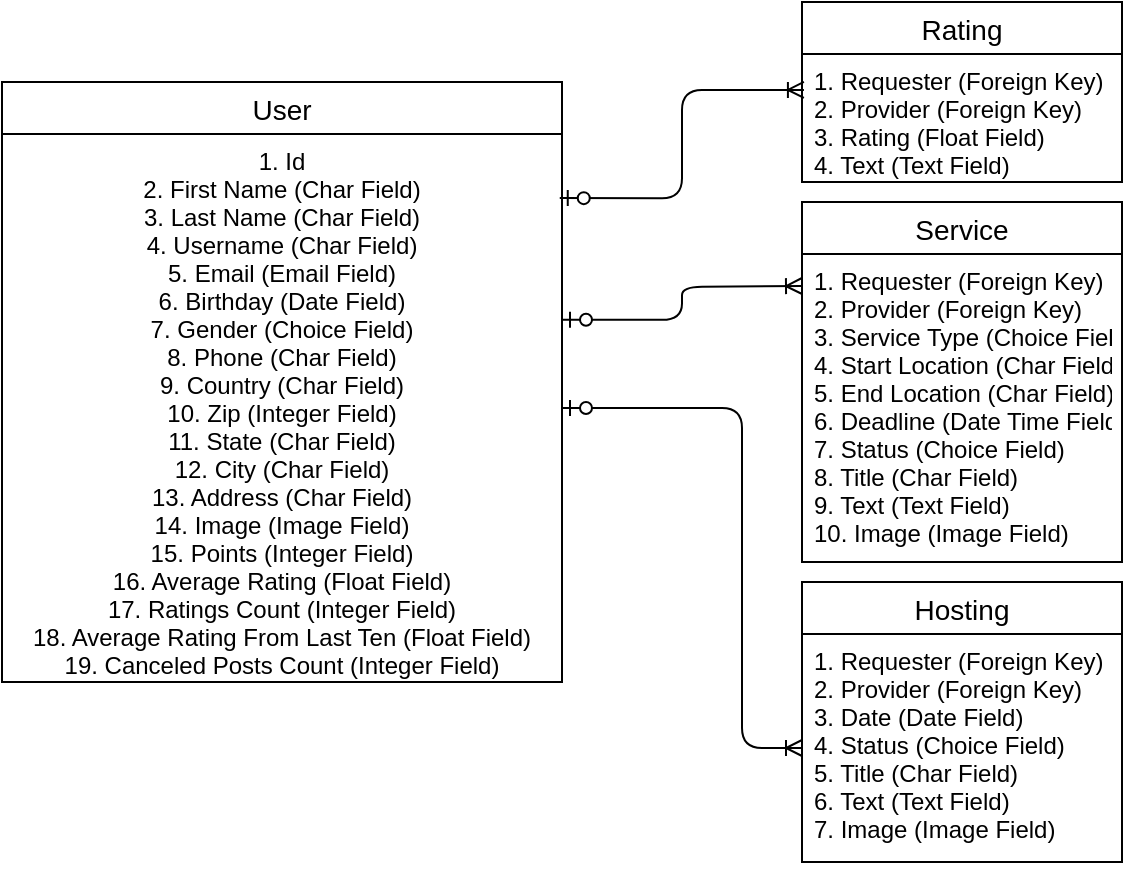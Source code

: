 <mxfile version="13.2.6" type="device"><diagram id="to8vTdsCWcF4y79PIj8x" name="Page-1"><mxGraphModel dx="1022" dy="434" grid="1" gridSize="10" guides="1" tooltips="1" connect="1" arrows="1" fold="1" page="1" pageScale="1" pageWidth="850" pageHeight="1100" math="0" shadow="0"><root><mxCell id="0"/><mxCell id="1" parent="0"/><mxCell id="FJBgoCvCHEaMoC8uf0ta-22" value="User" style="swimlane;fontStyle=0;childLayout=stackLayout;horizontal=1;startSize=26;horizontalStack=0;resizeParent=1;resizeParentMax=0;resizeLast=0;collapsible=1;marginBottom=0;align=center;fontSize=14;" parent="1" vertex="1"><mxGeometry x="40" y="40" width="280" height="300" as="geometry"/></mxCell><mxCell id="FJBgoCvCHEaMoC8uf0ta-23" value="1. Id&#xA;2. First Name (Char Field)&#xA;3. Last Name (Char Field)&#xA;4. Username (Char Field)&#xA;5. Email (Email Field)&#xA;6. Birthday (Date Field)&#xA;7. Gender (Choice Field)&#xA;8. Phone (Char Field)&#xA;9. Country (Char Field)&#xA;10. Zip (Integer Field)&#xA;11. State (Char Field)&#xA;12. City (Char Field)&#xA;13. Address (Char Field)&#xA;14. Image (Image Field)&#xA;15. Points (Integer Field)&#xA;16. Average Rating (Float Field)&#xA;17. Ratings Count (Integer Field)&#xA;18. Average Rating From Last Ten (Float Field)&#xA;19. Canceled Posts Count (Integer Field)&#xA;" style="text;strokeColor=none;fillColor=none;spacingLeft=4;spacingRight=4;overflow=hidden;rotatable=0;points=[[0,0.5],[1,0.5]];portConstraint=eastwest;fontSize=12;align=center;" parent="FJBgoCvCHEaMoC8uf0ta-22" vertex="1"><mxGeometry y="26" width="280" height="274" as="geometry"/></mxCell><mxCell id="FJBgoCvCHEaMoC8uf0ta-41" value="" style="edgeStyle=orthogonalEdgeStyle;fontSize=12;html=1;endArrow=ERoneToMany;startArrow=ERzeroToOne;exitX=0.996;exitY=0.117;exitDx=0;exitDy=0;exitPerimeter=0;entryX=0.006;entryY=0.281;entryDx=0;entryDy=0;entryPerimeter=0;" parent="1" source="FJBgoCvCHEaMoC8uf0ta-23" target="FJBgoCvCHEaMoC8uf0ta-27" edge="1"><mxGeometry width="100" height="100" relative="1" as="geometry"><mxPoint x="380" y="280" as="sourcePoint"/><mxPoint x="360" y="20" as="targetPoint"/></mxGeometry></mxCell><mxCell id="FJBgoCvCHEaMoC8uf0ta-26" value="Rating" style="swimlane;fontStyle=0;childLayout=stackLayout;horizontal=1;startSize=26;horizontalStack=0;resizeParent=1;resizeParentMax=0;resizeLast=0;collapsible=1;marginBottom=0;align=center;fontSize=14;" parent="1" vertex="1"><mxGeometry x="440" width="160" height="90" as="geometry"/></mxCell><mxCell id="FJBgoCvCHEaMoC8uf0ta-27" value="1. Requester (Foreign Key)&#xA;2. Provider (Foreign Key)&#xA;3. Rating (Float Field)&#xA;4. Text (Text Field)&#xA;" style="text;strokeColor=none;fillColor=none;spacingLeft=4;spacingRight=4;overflow=hidden;rotatable=0;points=[[0,0.5],[1,0.5]];portConstraint=eastwest;fontSize=12;" parent="FJBgoCvCHEaMoC8uf0ta-26" vertex="1"><mxGeometry y="26" width="160" height="64" as="geometry"/></mxCell><mxCell id="FJBgoCvCHEaMoC8uf0ta-45" value="Service" style="swimlane;fontStyle=0;childLayout=stackLayout;horizontal=1;startSize=26;horizontalStack=0;resizeParent=1;resizeParentMax=0;resizeLast=0;collapsible=1;marginBottom=0;align=center;fontSize=14;" parent="1" vertex="1"><mxGeometry x="440" y="100" width="160" height="180" as="geometry"/></mxCell><mxCell id="FJBgoCvCHEaMoC8uf0ta-46" value="1. Requester (Foreign Key)&#xA;2. Provider (Foreign Key)&#xA;3. Service Type (Choice Field)&#xA;4. Start Location (Char Field)&#xA;5. End Location (Char Field)&#xA;6. Deadline (Date Time Field)&#xA;7. Status (Choice Field)&#xA;8. Title (Char Field)&#xA;9. Text (Text Field)&#xA;10. Image (Image Field)&#xA;" style="text;strokeColor=none;fillColor=none;spacingLeft=4;spacingRight=4;overflow=hidden;rotatable=0;points=[[0,0.5],[1,0.5]];portConstraint=eastwest;fontSize=12;" parent="FJBgoCvCHEaMoC8uf0ta-45" vertex="1"><mxGeometry y="26" width="160" height="154" as="geometry"/></mxCell><mxCell id="FJBgoCvCHEaMoC8uf0ta-51" value="Hosting" style="swimlane;fontStyle=0;childLayout=stackLayout;horizontal=1;startSize=26;horizontalStack=0;resizeParent=1;resizeParentMax=0;resizeLast=0;collapsible=1;marginBottom=0;align=center;fontSize=14;" parent="1" vertex="1"><mxGeometry x="440" y="290" width="160" height="140" as="geometry"/></mxCell><mxCell id="FJBgoCvCHEaMoC8uf0ta-52" value="1. Requester (Foreign Key)&#xA;2. Provider (Foreign Key)&#xA;3. Date (Date Field)&#xA;4. Status (Choice Field)&#xA;5. Title (Char Field)&#xA;6. Text (Text Field)&#xA;7. Image (Image Field)&#xA;" style="text;strokeColor=none;fillColor=none;spacingLeft=4;spacingRight=4;overflow=hidden;rotatable=0;points=[[0,0.5],[1,0.5]];portConstraint=eastwest;fontSize=12;" parent="FJBgoCvCHEaMoC8uf0ta-51" vertex="1"><mxGeometry y="26" width="160" height="114" as="geometry"/></mxCell><mxCell id="FJBgoCvCHEaMoC8uf0ta-49" value="" style="edgeStyle=orthogonalEdgeStyle;fontSize=12;html=1;endArrow=ERoneToMany;startArrow=ERzeroToOne;exitX=1;exitY=0.339;exitDx=0;exitDy=0;exitPerimeter=0;" parent="1" source="FJBgoCvCHEaMoC8uf0ta-23" edge="1"><mxGeometry width="100" height="100" relative="1" as="geometry"><mxPoint x="460" y="400" as="sourcePoint"/><mxPoint x="440" y="142" as="targetPoint"/></mxGeometry></mxCell><mxCell id="FJBgoCvCHEaMoC8uf0ta-53" value="" style="edgeStyle=orthogonalEdgeStyle;fontSize=12;html=1;endArrow=ERoneToMany;startArrow=ERzeroToOne;entryX=0;entryY=0.5;entryDx=0;entryDy=0;exitX=1;exitY=0.5;exitDx=0;exitDy=0;" parent="1" source="FJBgoCvCHEaMoC8uf0ta-23" target="FJBgoCvCHEaMoC8uf0ta-52" edge="1"><mxGeometry width="100" height="100" relative="1" as="geometry"><mxPoint x="350" y="180" as="sourcePoint"/><mxPoint x="400" y="320" as="targetPoint"/><Array as="points"><mxPoint x="410" y="203"/><mxPoint x="410" y="373"/></Array></mxGeometry></mxCell></root></mxGraphModel></diagram></mxfile>
